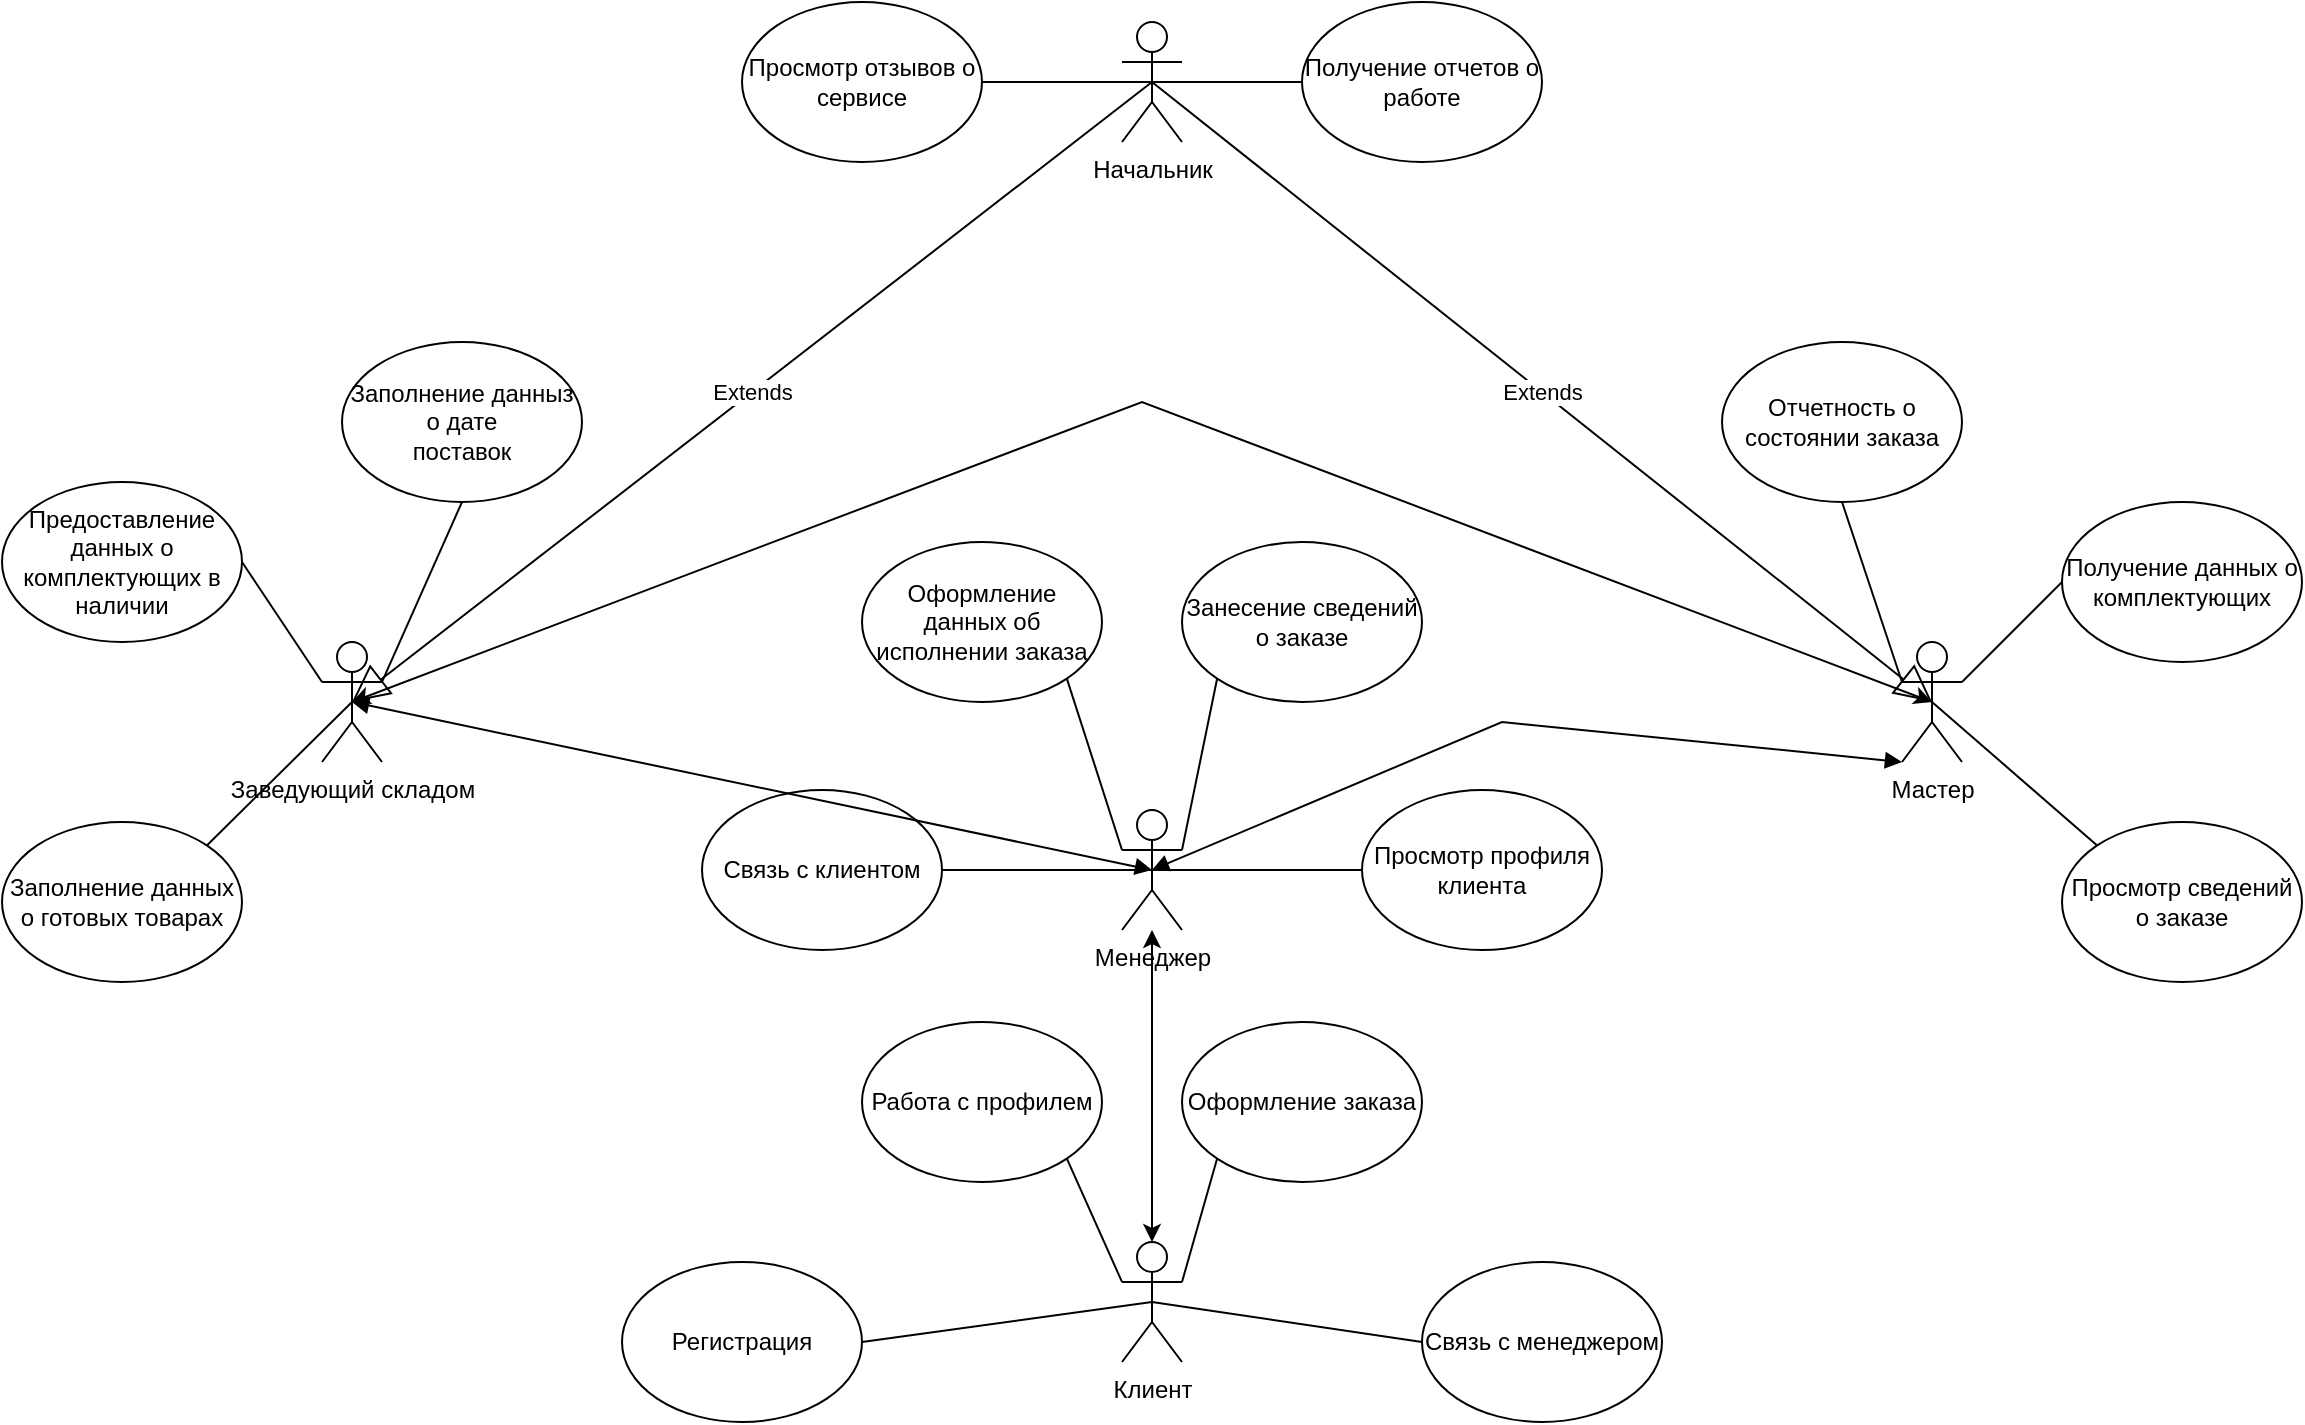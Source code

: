 <mxfile version="22.1.11" type="device">
  <diagram name="Страница — 1" id="xZ7PZt7mGAjFSv3M-NrA">
    <mxGraphModel dx="1152" dy="688" grid="1" gridSize="10" guides="1" tooltips="1" connect="1" arrows="1" fold="1" page="1" pageScale="1" pageWidth="1169" pageHeight="827" math="0" shadow="0">
      <root>
        <mxCell id="0" />
        <mxCell id="1" parent="0" />
        <mxCell id="sjRCPDyThOvmZD7QMET8-1" value="Клиент" style="shape=umlActor;verticalLabelPosition=bottom;verticalAlign=top;html=1;outlineConnect=0;" vertex="1" parent="1">
          <mxGeometry x="570" y="630" width="30" height="60" as="geometry" />
        </mxCell>
        <mxCell id="sjRCPDyThOvmZD7QMET8-2" value="Связь с менеджером" style="ellipse;whiteSpace=wrap;html=1;" vertex="1" parent="1">
          <mxGeometry x="720" y="640" width="120" height="80" as="geometry" />
        </mxCell>
        <mxCell id="sjRCPDyThOvmZD7QMET8-3" value="Оформление заказа" style="ellipse;whiteSpace=wrap;html=1;" vertex="1" parent="1">
          <mxGeometry x="600" y="520" width="120" height="80" as="geometry" />
        </mxCell>
        <mxCell id="sjRCPDyThOvmZD7QMET8-4" value="Работа с профилем" style="ellipse;whiteSpace=wrap;html=1;" vertex="1" parent="1">
          <mxGeometry x="440" y="520" width="120" height="80" as="geometry" />
        </mxCell>
        <mxCell id="sjRCPDyThOvmZD7QMET8-5" value="Регистрация" style="ellipse;whiteSpace=wrap;html=1;" vertex="1" parent="1">
          <mxGeometry x="320" y="640" width="120" height="80" as="geometry" />
        </mxCell>
        <mxCell id="sjRCPDyThOvmZD7QMET8-6" value="Менеджер" style="shape=umlActor;verticalLabelPosition=bottom;verticalAlign=top;html=1;outlineConnect=0;" vertex="1" parent="1">
          <mxGeometry x="570" y="414" width="30" height="60" as="geometry" />
        </mxCell>
        <mxCell id="sjRCPDyThOvmZD7QMET8-7" value="Связь с клиентом" style="ellipse;whiteSpace=wrap;html=1;" vertex="1" parent="1">
          <mxGeometry x="360" y="404" width="120" height="80" as="geometry" />
        </mxCell>
        <mxCell id="sjRCPDyThOvmZD7QMET8-8" value="Просмотр профиля клиента" style="ellipse;whiteSpace=wrap;html=1;" vertex="1" parent="1">
          <mxGeometry x="690" y="404" width="120" height="80" as="geometry" />
        </mxCell>
        <mxCell id="sjRCPDyThOvmZD7QMET8-9" value="Оформление данных об исполнении заказа" style="ellipse;whiteSpace=wrap;html=1;" vertex="1" parent="1">
          <mxGeometry x="440" y="280" width="120" height="80" as="geometry" />
        </mxCell>
        <mxCell id="sjRCPDyThOvmZD7QMET8-10" value="Занесение сведений о заказе" style="ellipse;whiteSpace=wrap;html=1;" vertex="1" parent="1">
          <mxGeometry x="600" y="280" width="120" height="80" as="geometry" />
        </mxCell>
        <mxCell id="sjRCPDyThOvmZD7QMET8-11" value="Мастер" style="shape=umlActor;verticalLabelPosition=bottom;verticalAlign=top;html=1;outlineConnect=0;" vertex="1" parent="1">
          <mxGeometry x="960" y="330" width="30" height="60" as="geometry" />
        </mxCell>
        <mxCell id="sjRCPDyThOvmZD7QMET8-12" value="Отчетность о состоянии заказа" style="ellipse;whiteSpace=wrap;html=1;" vertex="1" parent="1">
          <mxGeometry x="870" y="180" width="120" height="80" as="geometry" />
        </mxCell>
        <mxCell id="sjRCPDyThOvmZD7QMET8-13" value="Получение данных о комплектующих" style="ellipse;whiteSpace=wrap;html=1;" vertex="1" parent="1">
          <mxGeometry x="1040" y="260" width="120" height="80" as="geometry" />
        </mxCell>
        <mxCell id="sjRCPDyThOvmZD7QMET8-14" value="Просмотр сведений о заказе" style="ellipse;whiteSpace=wrap;html=1;" vertex="1" parent="1">
          <mxGeometry x="1040" y="420" width="120" height="80" as="geometry" />
        </mxCell>
        <mxCell id="sjRCPDyThOvmZD7QMET8-15" value="Заведующий складом" style="shape=umlActor;verticalLabelPosition=bottom;verticalAlign=top;html=1;outlineConnect=0;" vertex="1" parent="1">
          <mxGeometry x="170" y="330" width="30" height="60" as="geometry" />
        </mxCell>
        <mxCell id="sjRCPDyThOvmZD7QMET8-16" value="Заполнение данныз о дате&lt;br&gt;поставок" style="ellipse;whiteSpace=wrap;html=1;" vertex="1" parent="1">
          <mxGeometry x="180" y="180" width="120" height="80" as="geometry" />
        </mxCell>
        <mxCell id="sjRCPDyThOvmZD7QMET8-18" value="Заполнение данных о готовых товарах" style="ellipse;whiteSpace=wrap;html=1;" vertex="1" parent="1">
          <mxGeometry x="10" y="420" width="120" height="80" as="geometry" />
        </mxCell>
        <mxCell id="sjRCPDyThOvmZD7QMET8-20" value="Предоставление данных о комплектующих в наличии" style="ellipse;whiteSpace=wrap;html=1;" vertex="1" parent="1">
          <mxGeometry x="10" y="250" width="120" height="80" as="geometry" />
        </mxCell>
        <mxCell id="sjRCPDyThOvmZD7QMET8-22" value="Начальник" style="shape=umlActor;verticalLabelPosition=bottom;verticalAlign=top;html=1;outlineConnect=0;" vertex="1" parent="1">
          <mxGeometry x="570" y="20" width="30" height="60" as="geometry" />
        </mxCell>
        <mxCell id="sjRCPDyThOvmZD7QMET8-23" value="Просмотр отзывов о сервисе" style="ellipse;whiteSpace=wrap;html=1;" vertex="1" parent="1">
          <mxGeometry x="380" y="10" width="120" height="80" as="geometry" />
        </mxCell>
        <mxCell id="sjRCPDyThOvmZD7QMET8-24" value="Получение отчетов о работе" style="ellipse;whiteSpace=wrap;html=1;" vertex="1" parent="1">
          <mxGeometry x="660" y="10" width="120" height="80" as="geometry" />
        </mxCell>
        <mxCell id="sjRCPDyThOvmZD7QMET8-25" value="" style="endArrow=none;html=1;rounded=0;exitX=0;exitY=0.5;exitDx=0;exitDy=0;entryX=0.5;entryY=0.5;entryDx=0;entryDy=0;entryPerimeter=0;" edge="1" parent="1" source="sjRCPDyThOvmZD7QMET8-2" target="sjRCPDyThOvmZD7QMET8-1">
          <mxGeometry width="50" height="50" relative="1" as="geometry">
            <mxPoint x="720" y="640" as="sourcePoint" />
            <mxPoint x="670" y="150" as="targetPoint" />
          </mxGeometry>
        </mxCell>
        <mxCell id="sjRCPDyThOvmZD7QMET8-26" value="" style="endArrow=none;html=1;rounded=0;entryX=0.5;entryY=0.5;entryDx=0;entryDy=0;entryPerimeter=0;exitX=1;exitY=0.5;exitDx=0;exitDy=0;" edge="1" parent="1" source="sjRCPDyThOvmZD7QMET8-5" target="sjRCPDyThOvmZD7QMET8-1">
          <mxGeometry width="50" height="50" relative="1" as="geometry">
            <mxPoint x="500" y="690" as="sourcePoint" />
            <mxPoint x="630" y="680" as="targetPoint" />
            <Array as="points" />
          </mxGeometry>
        </mxCell>
        <mxCell id="sjRCPDyThOvmZD7QMET8-27" value="" style="endArrow=none;html=1;rounded=0;exitX=0;exitY=1;exitDx=0;exitDy=0;entryX=1;entryY=0.333;entryDx=0;entryDy=0;entryPerimeter=0;" edge="1" parent="1" source="sjRCPDyThOvmZD7QMET8-3" target="sjRCPDyThOvmZD7QMET8-1">
          <mxGeometry width="50" height="50" relative="1" as="geometry">
            <mxPoint x="600" y="630" as="sourcePoint" />
            <mxPoint x="730" y="620" as="targetPoint" />
          </mxGeometry>
        </mxCell>
        <mxCell id="sjRCPDyThOvmZD7QMET8-28" value="" style="endArrow=none;html=1;rounded=0;exitX=0;exitY=0.333;exitDx=0;exitDy=0;exitPerimeter=0;entryX=1;entryY=1;entryDx=0;entryDy=0;" edge="1" parent="1" source="sjRCPDyThOvmZD7QMET8-1" target="sjRCPDyThOvmZD7QMET8-4">
          <mxGeometry width="50" height="50" relative="1" as="geometry">
            <mxPoint x="290" y="560" as="sourcePoint" />
            <mxPoint x="420" y="550" as="targetPoint" />
          </mxGeometry>
        </mxCell>
        <mxCell id="sjRCPDyThOvmZD7QMET8-29" value="" style="endArrow=none;html=1;rounded=0;entryX=0.5;entryY=0.5;entryDx=0;entryDy=0;entryPerimeter=0;exitX=1;exitY=0.5;exitDx=0;exitDy=0;" edge="1" parent="1" source="sjRCPDyThOvmZD7QMET8-7" target="sjRCPDyThOvmZD7QMET8-6">
          <mxGeometry width="50" height="50" relative="1" as="geometry">
            <mxPoint x="300" y="360" as="sourcePoint" />
            <mxPoint x="430" y="350" as="targetPoint" />
            <Array as="points">
              <mxPoint x="530" y="444" />
            </Array>
          </mxGeometry>
        </mxCell>
        <mxCell id="sjRCPDyThOvmZD7QMET8-30" value="" style="endArrow=none;html=1;rounded=0;exitX=0;exitY=0.5;exitDx=0;exitDy=0;entryX=0.5;entryY=0.5;entryDx=0;entryDy=0;entryPerimeter=0;" edge="1" parent="1" source="sjRCPDyThOvmZD7QMET8-8" target="sjRCPDyThOvmZD7QMET8-6">
          <mxGeometry width="50" height="50" relative="1" as="geometry">
            <mxPoint x="770" y="520" as="sourcePoint" />
            <mxPoint x="900" y="510" as="targetPoint" />
          </mxGeometry>
        </mxCell>
        <mxCell id="sjRCPDyThOvmZD7QMET8-31" value="" style="endArrow=none;html=1;rounded=0;entryX=0;entryY=1;entryDx=0;entryDy=0;exitX=1;exitY=0.333;exitDx=0;exitDy=0;exitPerimeter=0;" edge="1" parent="1" source="sjRCPDyThOvmZD7QMET8-6" target="sjRCPDyThOvmZD7QMET8-10">
          <mxGeometry width="50" height="50" relative="1" as="geometry">
            <mxPoint x="780" y="540" as="sourcePoint" />
            <mxPoint x="910" y="530" as="targetPoint" />
          </mxGeometry>
        </mxCell>
        <mxCell id="sjRCPDyThOvmZD7QMET8-32" value="" style="endArrow=none;html=1;rounded=0;exitX=0;exitY=0.333;exitDx=0;exitDy=0;exitPerimeter=0;entryX=1;entryY=1;entryDx=0;entryDy=0;" edge="1" parent="1" source="sjRCPDyThOvmZD7QMET8-6" target="sjRCPDyThOvmZD7QMET8-9">
          <mxGeometry width="50" height="50" relative="1" as="geometry">
            <mxPoint x="890" y="520" as="sourcePoint" />
            <mxPoint x="1020" y="510" as="targetPoint" />
          </mxGeometry>
        </mxCell>
        <mxCell id="sjRCPDyThOvmZD7QMET8-33" value="" style="endArrow=none;html=1;rounded=0;entryX=0;entryY=0.333;entryDx=0;entryDy=0;entryPerimeter=0;exitX=0.5;exitY=1;exitDx=0;exitDy=0;" edge="1" parent="1" source="sjRCPDyThOvmZD7QMET8-12" target="sjRCPDyThOvmZD7QMET8-11">
          <mxGeometry width="50" height="50" relative="1" as="geometry">
            <mxPoint x="860" y="420" as="sourcePoint" />
            <mxPoint x="990" y="410" as="targetPoint" />
          </mxGeometry>
        </mxCell>
        <mxCell id="sjRCPDyThOvmZD7QMET8-34" value="" style="endArrow=none;html=1;rounded=0;exitX=0;exitY=0;exitDx=0;exitDy=0;entryX=0.5;entryY=0.5;entryDx=0;entryDy=0;entryPerimeter=0;" edge="1" parent="1" source="sjRCPDyThOvmZD7QMET8-14" target="sjRCPDyThOvmZD7QMET8-11">
          <mxGeometry width="50" height="50" relative="1" as="geometry">
            <mxPoint x="1050" y="380" as="sourcePoint" />
            <mxPoint x="1180" y="370" as="targetPoint" />
          </mxGeometry>
        </mxCell>
        <mxCell id="sjRCPDyThOvmZD7QMET8-35" value="" style="endArrow=none;html=1;rounded=0;exitX=1;exitY=0.333;exitDx=0;exitDy=0;exitPerimeter=0;entryX=0;entryY=0.5;entryDx=0;entryDy=0;" edge="1" parent="1" source="sjRCPDyThOvmZD7QMET8-11" target="sjRCPDyThOvmZD7QMET8-13">
          <mxGeometry width="50" height="50" relative="1" as="geometry">
            <mxPoint x="1020" y="330" as="sourcePoint" />
            <mxPoint x="1050" y="360" as="targetPoint" />
          </mxGeometry>
        </mxCell>
        <mxCell id="sjRCPDyThOvmZD7QMET8-36" value="" style="endArrow=none;html=1;rounded=0;exitX=1;exitY=0.333;exitDx=0;exitDy=0;exitPerimeter=0;entryX=0.5;entryY=1;entryDx=0;entryDy=0;" edge="1" parent="1" source="sjRCPDyThOvmZD7QMET8-15" target="sjRCPDyThOvmZD7QMET8-16">
          <mxGeometry width="50" height="50" relative="1" as="geometry">
            <mxPoint x="280" y="330" as="sourcePoint" />
            <mxPoint x="410" y="320" as="targetPoint" />
          </mxGeometry>
        </mxCell>
        <mxCell id="sjRCPDyThOvmZD7QMET8-37" value="" style="endArrow=none;html=1;rounded=0;exitX=1;exitY=0;exitDx=0;exitDy=0;entryX=0.5;entryY=0.5;entryDx=0;entryDy=0;entryPerimeter=0;" edge="1" parent="1" source="sjRCPDyThOvmZD7QMET8-18" target="sjRCPDyThOvmZD7QMET8-15">
          <mxGeometry width="50" height="50" relative="1" as="geometry">
            <mxPoint x="90" y="360" as="sourcePoint" />
            <mxPoint x="220" y="350" as="targetPoint" />
          </mxGeometry>
        </mxCell>
        <mxCell id="sjRCPDyThOvmZD7QMET8-38" value="" style="endArrow=none;html=1;rounded=0;exitX=0;exitY=0.333;exitDx=0;exitDy=0;exitPerimeter=0;entryX=1;entryY=0.5;entryDx=0;entryDy=0;" edge="1" parent="1" source="sjRCPDyThOvmZD7QMET8-15" target="sjRCPDyThOvmZD7QMET8-20">
          <mxGeometry width="50" height="50" relative="1" as="geometry">
            <mxPoint x="300" y="340" as="sourcePoint" />
            <mxPoint x="430" y="330" as="targetPoint" />
          </mxGeometry>
        </mxCell>
        <mxCell id="sjRCPDyThOvmZD7QMET8-39" value="" style="endArrow=none;html=1;rounded=0;entryX=0;entryY=0.5;entryDx=0;entryDy=0;exitX=0.5;exitY=0.5;exitDx=0;exitDy=0;exitPerimeter=0;" edge="1" parent="1" source="sjRCPDyThOvmZD7QMET8-22" target="sjRCPDyThOvmZD7QMET8-24">
          <mxGeometry width="50" height="50" relative="1" as="geometry">
            <mxPoint x="620" y="120" as="sourcePoint" />
            <mxPoint x="750" y="110" as="targetPoint" />
          </mxGeometry>
        </mxCell>
        <mxCell id="sjRCPDyThOvmZD7QMET8-40" value="" style="endArrow=none;html=1;rounded=0;exitX=0.5;exitY=0.5;exitDx=0;exitDy=0;exitPerimeter=0;entryX=1;entryY=0.5;entryDx=0;entryDy=0;" edge="1" parent="1" source="sjRCPDyThOvmZD7QMET8-22" target="sjRCPDyThOvmZD7QMET8-23">
          <mxGeometry width="50" height="50" relative="1" as="geometry">
            <mxPoint x="560" y="170" as="sourcePoint" />
            <mxPoint x="690" y="160" as="targetPoint" />
          </mxGeometry>
        </mxCell>
        <mxCell id="sjRCPDyThOvmZD7QMET8-41" value="" style="endArrow=classic;startArrow=classic;html=1;rounded=0;exitX=0.5;exitY=0;exitDx=0;exitDy=0;exitPerimeter=0;" edge="1" parent="1" source="sjRCPDyThOvmZD7QMET8-1" target="sjRCPDyThOvmZD7QMET8-6">
          <mxGeometry width="50" height="50" relative="1" as="geometry">
            <mxPoint x="620" y="240" as="sourcePoint" />
            <mxPoint x="670" y="190" as="targetPoint" />
          </mxGeometry>
        </mxCell>
        <mxCell id="sjRCPDyThOvmZD7QMET8-44" value="" style="endArrow=classic;startArrow=classic;html=1;rounded=0;entryX=0.5;entryY=0.5;entryDx=0;entryDy=0;entryPerimeter=0;exitX=0.5;exitY=0.5;exitDx=0;exitDy=0;exitPerimeter=0;" edge="1" parent="1" source="sjRCPDyThOvmZD7QMET8-15" target="sjRCPDyThOvmZD7QMET8-11">
          <mxGeometry width="50" height="50" relative="1" as="geometry">
            <mxPoint x="620" y="330" as="sourcePoint" />
            <mxPoint x="670" y="280" as="targetPoint" />
            <Array as="points">
              <mxPoint x="580" y="210" />
            </Array>
          </mxGeometry>
        </mxCell>
        <mxCell id="sjRCPDyThOvmZD7QMET8-46" value="" style="endArrow=block;startArrow=block;endFill=1;startFill=1;html=1;rounded=0;entryX=0;entryY=1;entryDx=0;entryDy=0;entryPerimeter=0;exitX=0.5;exitY=0.5;exitDx=0;exitDy=0;exitPerimeter=0;" edge="1" parent="1" source="sjRCPDyThOvmZD7QMET8-6" target="sjRCPDyThOvmZD7QMET8-11">
          <mxGeometry width="160" relative="1" as="geometry">
            <mxPoint x="560" y="450" as="sourcePoint" />
            <mxPoint x="720" y="450" as="targetPoint" />
            <Array as="points">
              <mxPoint x="760" y="370" />
            </Array>
          </mxGeometry>
        </mxCell>
        <mxCell id="sjRCPDyThOvmZD7QMET8-47" value="Extends" style="endArrow=block;endSize=16;endFill=0;html=1;rounded=0;exitX=0.5;exitY=0.5;exitDx=0;exitDy=0;exitPerimeter=0;entryX=0.5;entryY=0.5;entryDx=0;entryDy=0;entryPerimeter=0;" edge="1" parent="1" source="sjRCPDyThOvmZD7QMET8-22" target="sjRCPDyThOvmZD7QMET8-11">
          <mxGeometry width="160" relative="1" as="geometry">
            <mxPoint x="610" y="150" as="sourcePoint" />
            <mxPoint x="720" y="310" as="targetPoint" />
          </mxGeometry>
        </mxCell>
        <mxCell id="sjRCPDyThOvmZD7QMET8-48" value="Extends" style="endArrow=block;endSize=16;endFill=0;html=1;rounded=0;entryX=0.5;entryY=0.5;entryDx=0;entryDy=0;entryPerimeter=0;exitX=0.5;exitY=0.5;exitDx=0;exitDy=0;exitPerimeter=0;" edge="1" parent="1" source="sjRCPDyThOvmZD7QMET8-22" target="sjRCPDyThOvmZD7QMET8-15">
          <mxGeometry width="160" relative="1" as="geometry">
            <mxPoint x="500" y="120" as="sourcePoint" />
            <mxPoint x="720" y="310" as="targetPoint" />
          </mxGeometry>
        </mxCell>
        <mxCell id="sjRCPDyThOvmZD7QMET8-50" value="" style="endArrow=block;startArrow=block;endFill=1;startFill=1;html=1;rounded=0;exitX=0.5;exitY=0.5;exitDx=0;exitDy=0;exitPerimeter=0;entryX=0.5;entryY=0.5;entryDx=0;entryDy=0;entryPerimeter=0;" edge="1" parent="1" source="sjRCPDyThOvmZD7QMET8-15" target="sjRCPDyThOvmZD7QMET8-6">
          <mxGeometry width="160" relative="1" as="geometry">
            <mxPoint x="560" y="450" as="sourcePoint" />
            <mxPoint x="720" y="450" as="targetPoint" />
          </mxGeometry>
        </mxCell>
      </root>
    </mxGraphModel>
  </diagram>
</mxfile>
